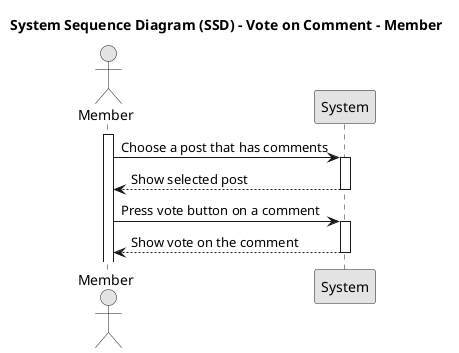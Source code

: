 @startuml US010A-SSD
skinparam monochrome true
skinparam packageStyle rectangle
skinparam shadowing false

title System Sequence Diagram (SSD) - Vote on Comment - Member


actor "Member" as User
participant "System" as System

activate User

User -> System: Choose a post that has comments
activate System

System --> User: Show selected post
deactivate System

User -> System: Press vote button on a comment
activate System

System --> User: Show vote on the comment
deactivate System

@enduml

